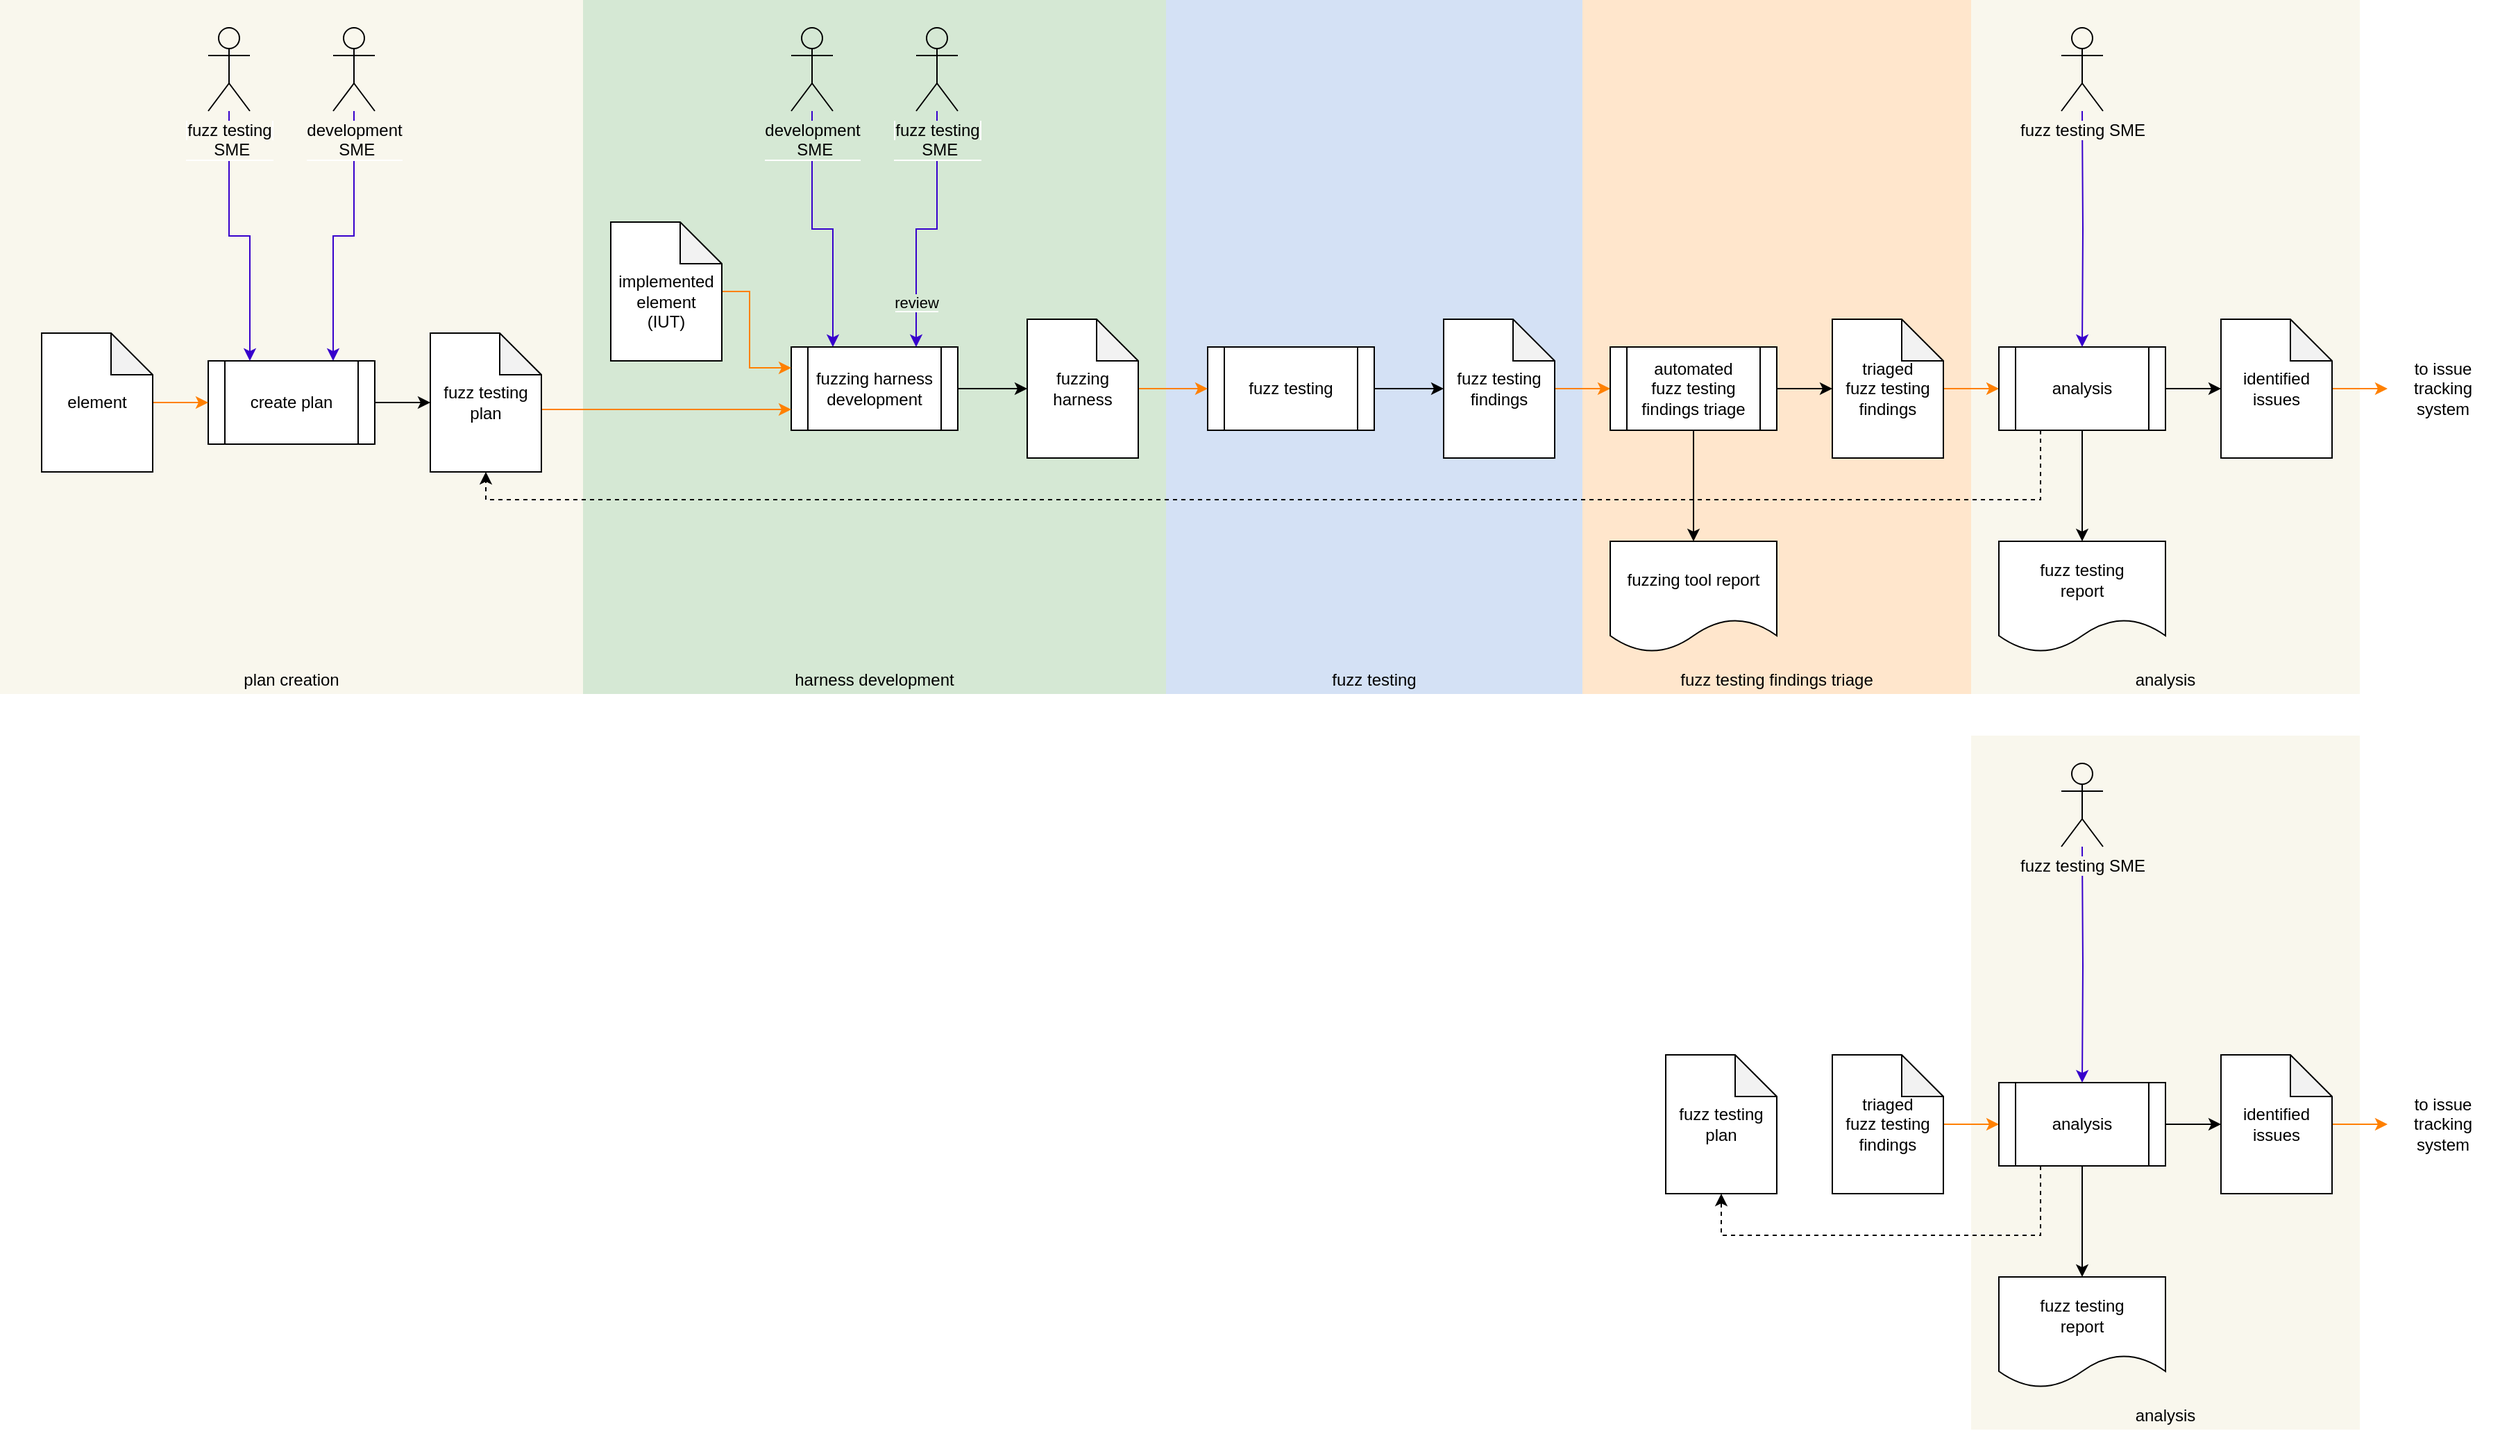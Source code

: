 <mxfile version="14.5.1" type="device"><diagram id="sruLN3PUJWMz3BnSayqV" name="Page-1"><mxGraphModel dx="2362" dy="997" grid="1" gridSize="10" guides="1" tooltips="1" connect="1" arrows="1" fold="1" page="0" pageScale="1" pageWidth="850" pageHeight="1100" math="0" shadow="0"><root><mxCell id="0"/><mxCell id="1" parent="0"/><mxCell id="FuDUbxEJtEDNTxD3qOSY-1" value="" style="rounded=0;whiteSpace=wrap;html=1;strokeColor=none;fillColor=#F9F7ED;" parent="1" vertex="1"><mxGeometry x="1120" y="110" width="280" height="500" as="geometry"/></mxCell><mxCell id="J01uXUBwh0j1N3b9HebX-11" value="" style="rounded=0;whiteSpace=wrap;html=1;strokeColor=none;fillColor=#FFE6CC;" parent="1" vertex="1"><mxGeometry x="840" y="110" width="280" height="500" as="geometry"/></mxCell><mxCell id="J01uXUBwh0j1N3b9HebX-4" value="" style="rounded=0;whiteSpace=wrap;html=1;strokeColor=none;fillColor=#D5E8D4;" parent="1" vertex="1"><mxGeometry x="120" y="110" width="420" height="500" as="geometry"/></mxCell><mxCell id="J01uXUBwh0j1N3b9HebX-5" value="" style="rounded=0;whiteSpace=wrap;html=1;strokeColor=none;fillColor=#F9F7ED;" parent="1" vertex="1"><mxGeometry x="-300" y="110" width="420" height="500" as="geometry"/></mxCell><mxCell id="J01uXUBwh0j1N3b9HebX-6" value="" style="rounded=0;whiteSpace=wrap;html=1;strokeColor=none;fillColor=#D4E1F5;" parent="1" vertex="1"><mxGeometry x="540" y="110" width="300" height="500" as="geometry"/></mxCell><mxCell id="db3MNwc5aLGeDNZlsfTl-1" value="fuzzing tool report" style="shape=document;whiteSpace=wrap;html=1;boundedLbl=1;" parent="1" vertex="1"><mxGeometry x="860" y="500" width="120" height="80" as="geometry"/></mxCell><mxCell id="db3MNwc5aLGeDNZlsfTl-3" style="edgeStyle=orthogonalEdgeStyle;rounded=0;orthogonalLoop=1;jettySize=auto;html=1;entryX=0;entryY=0.5;entryDx=0;entryDy=0;entryPerimeter=0;" parent="1" source="db3MNwc5aLGeDNZlsfTl-4" target="db3MNwc5aLGeDNZlsfTl-20" edge="1"><mxGeometry relative="1" as="geometry"/></mxCell><mxCell id="db3MNwc5aLGeDNZlsfTl-4" value="fuzz testing" style="shape=process;whiteSpace=wrap;html=1;backgroundOutline=1;" parent="1" vertex="1"><mxGeometry x="570" y="360" width="120" height="60" as="geometry"/></mxCell><mxCell id="db3MNwc5aLGeDNZlsfTl-8" value="&lt;span style=&quot;background-color: rgb(213 , 232 , 212)&quot;&gt;review&lt;/span&gt;" style="edgeStyle=orthogonalEdgeStyle;rounded=0;orthogonalLoop=1;jettySize=auto;html=1;entryX=0.75;entryY=0;entryDx=0;entryDy=0;fillColor=#6a00ff;strokeColor=#3700CC;" parent="1" source="db3MNwc5aLGeDNZlsfTl-11" target="db3MNwc5aLGeDNZlsfTl-44" edge="1"><mxGeometry x="0.647" relative="1" as="geometry"><mxPoint x="200" y="320" as="targetPoint"/><mxPoint as="offset"/></mxGeometry></mxCell><mxCell id="db3MNwc5aLGeDNZlsfTl-11" value="&lt;span style=&quot;background-color: rgb(213 , 232 , 212)&quot;&gt;fuzz testing&lt;br&gt;&amp;nbsp; &amp;nbsp; &amp;nbsp; SME&amp;nbsp; &amp;nbsp; &amp;nbsp;&lt;/span&gt;" style="shape=umlActor;verticalLabelPosition=bottom;labelBackgroundColor=#ffffff;verticalAlign=top;html=1;outlineConnect=0;fillColor=#D5E8D4;" parent="1" vertex="1"><mxGeometry x="360" y="130" width="30" height="60" as="geometry"/></mxCell><mxCell id="db3MNwc5aLGeDNZlsfTl-14" style="edgeStyle=orthogonalEdgeStyle;rounded=0;orthogonalLoop=1;jettySize=auto;html=1;entryX=0.75;entryY=0;entryDx=0;entryDy=0;fillColor=#6a00ff;strokeColor=#3700CC;" parent="1" source="db3MNwc5aLGeDNZlsfTl-16" target="nybjT4ldwQi0A67VOP-T-1" edge="1"><mxGeometry relative="1" as="geometry"/></mxCell><mxCell id="nybjT4ldwQi0A67VOP-T-10" style="edgeStyle=orthogonalEdgeStyle;rounded=0;orthogonalLoop=1;jettySize=auto;html=1;entryX=0.25;entryY=0;entryDx=0;entryDy=0;fillColor=#6a00ff;strokeColor=#3700CC;" parent="1" source="HSl_SUpsq8d0pROCYwK8-3" target="db3MNwc5aLGeDNZlsfTl-44" edge="1"><mxGeometry relative="1" as="geometry"/></mxCell><mxCell id="db3MNwc5aLGeDNZlsfTl-16" value="&lt;span style=&quot;background-color: rgb(249 , 247 , 237)&quot;&gt;development&lt;br&gt;&amp;nbsp; &amp;nbsp; &amp;nbsp; &amp;nbsp;SME&amp;nbsp; &amp;nbsp; &amp;nbsp;&amp;nbsp;&lt;/span&gt;" style="shape=umlActor;verticalLabelPosition=bottom;labelBackgroundColor=#ffffff;verticalAlign=top;html=1;outlineConnect=0;fillColor=none;" parent="1" vertex="1"><mxGeometry x="-60" y="130" width="30" height="60" as="geometry"/></mxCell><mxCell id="db3MNwc5aLGeDNZlsfTl-17" style="edgeStyle=orthogonalEdgeStyle;rounded=0;orthogonalLoop=1;jettySize=auto;html=1;entryX=0;entryY=0.5;entryDx=0;entryDy=0;strokeColor=#FF8000;" parent="1" source="db3MNwc5aLGeDNZlsfTl-18" target="db3MNwc5aLGeDNZlsfTl-4" edge="1"><mxGeometry relative="1" as="geometry"/></mxCell><mxCell id="db3MNwc5aLGeDNZlsfTl-18" value="fuzzing harness" style="shape=note;whiteSpace=wrap;html=1;backgroundOutline=1;darkOpacity=0.05;" parent="1" vertex="1"><mxGeometry x="440" y="340" width="80" height="100" as="geometry"/></mxCell><mxCell id="db3MNwc5aLGeDNZlsfTl-19" style="edgeStyle=orthogonalEdgeStyle;rounded=0;orthogonalLoop=1;jettySize=auto;html=1;entryX=0;entryY=0.5;entryDx=0;entryDy=0;strokeColor=#FF8000;" parent="1" source="db3MNwc5aLGeDNZlsfTl-20" target="db3MNwc5aLGeDNZlsfTl-24" edge="1"><mxGeometry relative="1" as="geometry"/></mxCell><mxCell id="db3MNwc5aLGeDNZlsfTl-20" value="fuzz testing findings" style="shape=note;whiteSpace=wrap;html=1;backgroundOutline=1;darkOpacity=0.05;" parent="1" vertex="1"><mxGeometry x="740" y="340" width="80" height="100" as="geometry"/></mxCell><mxCell id="db3MNwc5aLGeDNZlsfTl-21" style="edgeStyle=orthogonalEdgeStyle;rounded=0;orthogonalLoop=1;jettySize=auto;html=1;entryX=0;entryY=0.5;entryDx=0;entryDy=0;entryPerimeter=0;" parent="1" source="db3MNwc5aLGeDNZlsfTl-24" target="db3MNwc5aLGeDNZlsfTl-26" edge="1"><mxGeometry relative="1" as="geometry"/></mxCell><mxCell id="db3MNwc5aLGeDNZlsfTl-22" style="edgeStyle=orthogonalEdgeStyle;rounded=0;orthogonalLoop=1;jettySize=auto;html=1;entryX=0.5;entryY=0;entryDx=0;entryDy=0;exitX=0.5;exitY=1;exitDx=0;exitDy=0;" parent="1" source="db3MNwc5aLGeDNZlsfTl-24" target="db3MNwc5aLGeDNZlsfTl-1" edge="1"><mxGeometry relative="1" as="geometry"/></mxCell><mxCell id="db3MNwc5aLGeDNZlsfTl-24" value="automated&lt;br&gt;fuzz testing findings triage" style="shape=process;whiteSpace=wrap;html=1;backgroundOutline=1;" parent="1" vertex="1"><mxGeometry x="860" y="360" width="120" height="60" as="geometry"/></mxCell><mxCell id="db3MNwc5aLGeDNZlsfTl-25" style="edgeStyle=orthogonalEdgeStyle;rounded=0;orthogonalLoop=1;jettySize=auto;html=1;entryX=0;entryY=0.5;entryDx=0;entryDy=0;strokeColor=#FF8000;" parent="1" source="db3MNwc5aLGeDNZlsfTl-26" target="db3MNwc5aLGeDNZlsfTl-37" edge="1"><mxGeometry relative="1" as="geometry"><mxPoint x="1140" y="390" as="targetPoint"/></mxGeometry></mxCell><mxCell id="db3MNwc5aLGeDNZlsfTl-26" value="triaged&lt;br&gt;fuzz testing&lt;br&gt;findings" style="shape=note;whiteSpace=wrap;html=1;backgroundOutline=1;darkOpacity=0.05;" parent="1" vertex="1"><mxGeometry x="1020" y="340" width="80" height="100" as="geometry"/></mxCell><mxCell id="db3MNwc5aLGeDNZlsfTl-34" style="edgeStyle=orthogonalEdgeStyle;rounded=0;orthogonalLoop=1;jettySize=auto;html=1;entryX=0;entryY=0.5;entryDx=0;entryDy=0;entryPerimeter=0;" parent="1" source="db3MNwc5aLGeDNZlsfTl-37" target="db3MNwc5aLGeDNZlsfTl-39" edge="1"><mxGeometry relative="1" as="geometry"/></mxCell><mxCell id="db3MNwc5aLGeDNZlsfTl-35" style="edgeStyle=orthogonalEdgeStyle;rounded=0;orthogonalLoop=1;jettySize=auto;html=1;entryX=0.5;entryY=0;entryDx=0;entryDy=0;" parent="1" source="db3MNwc5aLGeDNZlsfTl-37" target="db3MNwc5aLGeDNZlsfTl-40" edge="1"><mxGeometry relative="1" as="geometry"/></mxCell><mxCell id="nybjT4ldwQi0A67VOP-T-7" style="edgeStyle=orthogonalEdgeStyle;rounded=0;orthogonalLoop=1;jettySize=auto;html=1;exitX=0.25;exitY=1;exitDx=0;exitDy=0;entryX=0.5;entryY=1;entryDx=0;entryDy=0;entryPerimeter=0;dashed=1;" parent="1" source="db3MNwc5aLGeDNZlsfTl-37" target="nybjT4ldwQi0A67VOP-T-2" edge="1"><mxGeometry relative="1" as="geometry"><mxPoint x="180" y="450" as="targetPoint"/><Array as="points"><mxPoint x="1170" y="470"/><mxPoint x="50" y="470"/></Array></mxGeometry></mxCell><mxCell id="db3MNwc5aLGeDNZlsfTl-37" value="analysis" style="shape=process;whiteSpace=wrap;html=1;backgroundOutline=1;" parent="1" vertex="1"><mxGeometry x="1140" y="360" width="120" height="60" as="geometry"/></mxCell><mxCell id="db3MNwc5aLGeDNZlsfTl-38" style="edgeStyle=orthogonalEdgeStyle;rounded=0;orthogonalLoop=1;jettySize=auto;html=1;strokeColor=#FF8000;" parent="1" source="db3MNwc5aLGeDNZlsfTl-39" target="db3MNwc5aLGeDNZlsfTl-45" edge="1"><mxGeometry relative="1" as="geometry"><mxPoint x="1420" y="390" as="targetPoint"/></mxGeometry></mxCell><mxCell id="db3MNwc5aLGeDNZlsfTl-39" value="identified issues" style="shape=note;whiteSpace=wrap;html=1;backgroundOutline=1;darkOpacity=0.05;" parent="1" vertex="1"><mxGeometry x="1300" y="340" width="80" height="100" as="geometry"/></mxCell><mxCell id="db3MNwc5aLGeDNZlsfTl-40" value="fuzz testing &lt;br&gt;report" style="shape=document;whiteSpace=wrap;html=1;boundedLbl=1;" parent="1" vertex="1"><mxGeometry x="1140" y="500" width="120" height="80" as="geometry"/></mxCell><mxCell id="db3MNwc5aLGeDNZlsfTl-43" style="edgeStyle=orthogonalEdgeStyle;rounded=0;orthogonalLoop=1;jettySize=auto;html=1;entryX=0;entryY=0.5;entryDx=0;entryDy=0;entryPerimeter=0;" parent="1" source="db3MNwc5aLGeDNZlsfTl-44" target="db3MNwc5aLGeDNZlsfTl-18" edge="1"><mxGeometry relative="1" as="geometry"/></mxCell><mxCell id="db3MNwc5aLGeDNZlsfTl-44" value="fuzzing harness&lt;br&gt;development" style="shape=process;whiteSpace=wrap;html=1;backgroundOutline=1;" parent="1" vertex="1"><mxGeometry x="270" y="360" width="120" height="60" as="geometry"/></mxCell><mxCell id="db3MNwc5aLGeDNZlsfTl-45" value="to issue tracking system" style="text;html=1;strokeColor=none;fillColor=none;align=center;verticalAlign=middle;whiteSpace=wrap;rounded=0;" parent="1" vertex="1"><mxGeometry x="1420" y="350" width="80" height="80" as="geometry"/></mxCell><mxCell id="db3MNwc5aLGeDNZlsfTl-46" style="edgeStyle=orthogonalEdgeStyle;rounded=0;orthogonalLoop=1;jettySize=auto;html=1;entryX=0.5;entryY=0;entryDx=0;entryDy=0;fillColor=#6a00ff;strokeColor=#3700CC;" parent="1" target="db3MNwc5aLGeDNZlsfTl-37" edge="1"><mxGeometry relative="1" as="geometry"><mxPoint x="1200" y="190" as="sourcePoint"/></mxGeometry></mxCell><mxCell id="nybjT4ldwQi0A67VOP-T-4" style="edgeStyle=orthogonalEdgeStyle;rounded=0;orthogonalLoop=1;jettySize=auto;html=1;exitX=1;exitY=0.5;exitDx=0;exitDy=0;entryX=0;entryY=0.5;entryDx=0;entryDy=0;entryPerimeter=0;" parent="1" source="nybjT4ldwQi0A67VOP-T-1" target="nybjT4ldwQi0A67VOP-T-2" edge="1"><mxGeometry relative="1" as="geometry"/></mxCell><mxCell id="nybjT4ldwQi0A67VOP-T-1" value="create plan" style="shape=process;whiteSpace=wrap;html=1;backgroundOutline=1;" parent="1" vertex="1"><mxGeometry x="-150" y="370" width="120" height="60" as="geometry"/></mxCell><mxCell id="J01uXUBwh0j1N3b9HebX-18" style="edgeStyle=orthogonalEdgeStyle;rounded=0;orthogonalLoop=1;jettySize=auto;html=1;entryX=0;entryY=0.75;entryDx=0;entryDy=0;strokeColor=#FF8000;" parent="1" source="nybjT4ldwQi0A67VOP-T-2" target="db3MNwc5aLGeDNZlsfTl-44" edge="1"><mxGeometry relative="1" as="geometry"><Array as="points"><mxPoint x="170" y="405"/><mxPoint x="170" y="405"/></Array></mxGeometry></mxCell><mxCell id="nybjT4ldwQi0A67VOP-T-2" value="fuzz testing plan" style="shape=note;whiteSpace=wrap;html=1;backgroundOutline=1;darkOpacity=0.05;" parent="1" vertex="1"><mxGeometry x="10" y="350" width="80" height="100" as="geometry"/></mxCell><mxCell id="nybjT4ldwQi0A67VOP-T-6" style="edgeStyle=orthogonalEdgeStyle;rounded=0;orthogonalLoop=1;jettySize=auto;html=1;entryX=0.25;entryY=0;entryDx=0;entryDy=0;fillColor=#6a00ff;strokeColor=#3700CC;" parent="1" source="HSl_SUpsq8d0pROCYwK8-1" target="nybjT4ldwQi0A67VOP-T-1" edge="1"><mxGeometry relative="1" as="geometry"><mxPoint x="-120" y="190" as="sourcePoint"/></mxGeometry></mxCell><mxCell id="J01uXUBwh0j1N3b9HebX-7" value="harness development" style="text;html=1;strokeColor=none;fillColor=none;align=center;verticalAlign=middle;whiteSpace=wrap;rounded=0;" parent="1" vertex="1"><mxGeometry x="120" y="590" width="420" height="20" as="geometry"/></mxCell><mxCell id="J01uXUBwh0j1N3b9HebX-8" value="fuzz testing" style="text;html=1;strokeColor=none;fillColor=none;align=center;verticalAlign=middle;whiteSpace=wrap;rounded=0;" parent="1" vertex="1"><mxGeometry x="540" y="590" width="300" height="20" as="geometry"/></mxCell><mxCell id="J01uXUBwh0j1N3b9HebX-9" value="plan creation" style="text;html=1;strokeColor=none;fillColor=none;align=center;verticalAlign=middle;whiteSpace=wrap;rounded=0;" parent="1" vertex="1"><mxGeometry x="-300" y="590" width="420" height="20" as="geometry"/></mxCell><mxCell id="J01uXUBwh0j1N3b9HebX-13" value="analysis" style="text;html=1;strokeColor=none;fillColor=none;align=center;verticalAlign=middle;whiteSpace=wrap;rounded=0;" parent="1" vertex="1"><mxGeometry x="1120" y="590" width="280" height="20" as="geometry"/></mxCell><mxCell id="J01uXUBwh0j1N3b9HebX-17" style="edgeStyle=orthogonalEdgeStyle;rounded=0;orthogonalLoop=1;jettySize=auto;html=1;entryX=0;entryY=0.25;entryDx=0;entryDy=0;strokeColor=#FF8000;" parent="1" source="J01uXUBwh0j1N3b9HebX-14" target="db3MNwc5aLGeDNZlsfTl-44" edge="1"><mxGeometry relative="1" as="geometry"><Array as="points"><mxPoint x="240" y="320"/><mxPoint x="240" y="375"/></Array></mxGeometry></mxCell><mxCell id="J01uXUBwh0j1N3b9HebX-14" value="&lt;br&gt;implemented element&lt;br&gt;(IUT)" style="shape=note;whiteSpace=wrap;html=1;backgroundOutline=1;darkOpacity=0.05;" parent="1" vertex="1"><mxGeometry x="140" y="270" width="80" height="100" as="geometry"/></mxCell><mxCell id="HSl_SUpsq8d0pROCYwK8-1" value="&lt;span style=&quot;background-color: rgb(249 , 247 , 237)&quot;&gt;fuzz testing&lt;br&gt;&amp;nbsp; &amp;nbsp; &amp;nbsp; SME&amp;nbsp; &amp;nbsp; &amp;nbsp;&lt;/span&gt;" style="shape=umlActor;verticalLabelPosition=bottom;labelBackgroundColor=#ffffff;verticalAlign=top;html=1;outlineConnect=0;fillColor=none;" parent="1" vertex="1"><mxGeometry x="-150" y="130" width="30" height="60" as="geometry"/></mxCell><mxCell id="HSl_SUpsq8d0pROCYwK8-2" value="&lt;span style=&quot;background-color: rgb(249 , 247 , 237)&quot;&gt;fuzz testing SME&lt;/span&gt;" style="shape=umlActor;verticalLabelPosition=bottom;labelBackgroundColor=#ffffff;verticalAlign=top;html=1;outlineConnect=0;fillColor=none;" parent="1" vertex="1"><mxGeometry x="1185" y="130" width="30" height="60" as="geometry"/></mxCell><mxCell id="HSl_SUpsq8d0pROCYwK8-3" value="&lt;span style=&quot;background-color: rgb(213 , 232 , 212)&quot;&gt;development&lt;br&gt;&amp;nbsp; &amp;nbsp; &amp;nbsp; &amp;nbsp;SME&amp;nbsp; &amp;nbsp; &amp;nbsp;&amp;nbsp;&lt;/span&gt;" style="shape=umlActor;verticalLabelPosition=bottom;labelBackgroundColor=#ffffff;verticalAlign=top;html=1;outlineConnect=0;fillColor=none;" parent="1" vertex="1"><mxGeometry x="270" y="130" width="30" height="60" as="geometry"/></mxCell><mxCell id="HSl_SUpsq8d0pROCYwK8-5" value="" style="rounded=0;whiteSpace=wrap;html=1;strokeColor=none;fillColor=#F9F7ED;" parent="1" vertex="1"><mxGeometry x="1120" y="640" width="280" height="500" as="geometry"/></mxCell><mxCell id="HSl_SUpsq8d0pROCYwK8-6" style="edgeStyle=orthogonalEdgeStyle;rounded=0;orthogonalLoop=1;jettySize=auto;html=1;entryX=0;entryY=0.5;entryDx=0;entryDy=0;strokeColor=#FF8000;exitX=1;exitY=0.5;exitDx=0;exitDy=0;exitPerimeter=0;" parent="1" source="HSl_SUpsq8d0pROCYwK8-19" target="HSl_SUpsq8d0pROCYwK8-9" edge="1"><mxGeometry relative="1" as="geometry"><mxPoint x="1140" y="920" as="targetPoint"/><mxPoint x="1100" y="920" as="sourcePoint"/></mxGeometry></mxCell><mxCell id="HSl_SUpsq8d0pROCYwK8-7" style="edgeStyle=orthogonalEdgeStyle;rounded=0;orthogonalLoop=1;jettySize=auto;html=1;entryX=0;entryY=0.5;entryDx=0;entryDy=0;entryPerimeter=0;" parent="1" source="HSl_SUpsq8d0pROCYwK8-9" target="HSl_SUpsq8d0pROCYwK8-11" edge="1"><mxGeometry relative="1" as="geometry"/></mxCell><mxCell id="HSl_SUpsq8d0pROCYwK8-8" style="edgeStyle=orthogonalEdgeStyle;rounded=0;orthogonalLoop=1;jettySize=auto;html=1;entryX=0.5;entryY=0;entryDx=0;entryDy=0;" parent="1" source="HSl_SUpsq8d0pROCYwK8-9" target="HSl_SUpsq8d0pROCYwK8-12" edge="1"><mxGeometry relative="1" as="geometry"/></mxCell><mxCell id="HSl_SUpsq8d0pROCYwK8-9" value="analysis" style="shape=process;whiteSpace=wrap;html=1;backgroundOutline=1;" parent="1" vertex="1"><mxGeometry x="1140" y="890" width="120" height="60" as="geometry"/></mxCell><mxCell id="HSl_SUpsq8d0pROCYwK8-10" style="edgeStyle=orthogonalEdgeStyle;rounded=0;orthogonalLoop=1;jettySize=auto;html=1;strokeColor=#FF8000;" parent="1" source="HSl_SUpsq8d0pROCYwK8-11" target="HSl_SUpsq8d0pROCYwK8-13" edge="1"><mxGeometry relative="1" as="geometry"><mxPoint x="1420" y="920" as="targetPoint"/></mxGeometry></mxCell><mxCell id="HSl_SUpsq8d0pROCYwK8-11" value="identified issues" style="shape=note;whiteSpace=wrap;html=1;backgroundOutline=1;darkOpacity=0.05;" parent="1" vertex="1"><mxGeometry x="1300" y="870" width="80" height="100" as="geometry"/></mxCell><mxCell id="HSl_SUpsq8d0pROCYwK8-12" value="fuzz testing &lt;br&gt;report" style="shape=document;whiteSpace=wrap;html=1;boundedLbl=1;" parent="1" vertex="1"><mxGeometry x="1140" y="1030" width="120" height="80" as="geometry"/></mxCell><mxCell id="HSl_SUpsq8d0pROCYwK8-13" value="to issue tracking system" style="text;html=1;strokeColor=none;fillColor=none;align=center;verticalAlign=middle;whiteSpace=wrap;rounded=0;" parent="1" vertex="1"><mxGeometry x="1420" y="880" width="80" height="80" as="geometry"/></mxCell><mxCell id="HSl_SUpsq8d0pROCYwK8-14" style="edgeStyle=orthogonalEdgeStyle;rounded=0;orthogonalLoop=1;jettySize=auto;html=1;entryX=0.5;entryY=0;entryDx=0;entryDy=0;fillColor=#6a00ff;strokeColor=#3700CC;" parent="1" target="HSl_SUpsq8d0pROCYwK8-9" edge="1"><mxGeometry relative="1" as="geometry"><mxPoint x="1200" y="720" as="sourcePoint"/></mxGeometry></mxCell><mxCell id="HSl_SUpsq8d0pROCYwK8-15" value="analysis" style="text;html=1;strokeColor=none;fillColor=none;align=center;verticalAlign=middle;whiteSpace=wrap;rounded=0;" parent="1" vertex="1"><mxGeometry x="1120" y="1120" width="280" height="20" as="geometry"/></mxCell><mxCell id="HSl_SUpsq8d0pROCYwK8-16" value="&lt;span style=&quot;background-color: rgb(249 , 247 , 237)&quot;&gt;fuzz testing SME&lt;/span&gt;" style="shape=umlActor;verticalLabelPosition=bottom;labelBackgroundColor=#ffffff;verticalAlign=top;html=1;outlineConnect=0;fillColor=none;" parent="1" vertex="1"><mxGeometry x="1185" y="660" width="30" height="60" as="geometry"/></mxCell><mxCell id="HSl_SUpsq8d0pROCYwK8-17" value="fuzz testing plan" style="shape=note;whiteSpace=wrap;html=1;backgroundOutline=1;darkOpacity=0.05;" parent="1" vertex="1"><mxGeometry x="900" y="870" width="80" height="100" as="geometry"/></mxCell><mxCell id="HSl_SUpsq8d0pROCYwK8-18" style="edgeStyle=orthogonalEdgeStyle;rounded=0;orthogonalLoop=1;jettySize=auto;html=1;exitX=0.25;exitY=1;exitDx=0;exitDy=0;entryX=0.5;entryY=1;entryDx=0;entryDy=0;entryPerimeter=0;dashed=1;" parent="1" source="HSl_SUpsq8d0pROCYwK8-9" target="HSl_SUpsq8d0pROCYwK8-17" edge="1"><mxGeometry relative="1" as="geometry"><mxPoint x="180" y="980" as="targetPoint"/><Array as="points"><mxPoint x="1170" y="1000"/><mxPoint x="940" y="1000"/></Array></mxGeometry></mxCell><mxCell id="HSl_SUpsq8d0pROCYwK8-19" value="triaged&lt;br&gt;fuzz testing&lt;br&gt;findings" style="shape=note;whiteSpace=wrap;html=1;backgroundOutline=1;darkOpacity=0.05;" parent="1" vertex="1"><mxGeometry x="1020" y="870" width="80" height="100" as="geometry"/></mxCell><mxCell id="FuDUbxEJtEDNTxD3qOSY-2" value="fuzz testing findings triage" style="text;html=1;strokeColor=none;fillColor=none;align=center;verticalAlign=middle;whiteSpace=wrap;rounded=0;" parent="1" vertex="1"><mxGeometry x="840" y="590" width="280" height="20" as="geometry"/></mxCell><mxCell id="Rzz0dQ2RD_IMU0qazmal-2" style="edgeStyle=orthogonalEdgeStyle;rounded=0;orthogonalLoop=1;jettySize=auto;html=1;entryX=0;entryY=0.5;entryDx=0;entryDy=0;strokeColor=#FF8000;" edge="1" parent="1" source="Rzz0dQ2RD_IMU0qazmal-1" target="nybjT4ldwQi0A67VOP-T-1"><mxGeometry relative="1" as="geometry"/></mxCell><mxCell id="Rzz0dQ2RD_IMU0qazmal-1" value="element" style="shape=note;whiteSpace=wrap;html=1;backgroundOutline=1;darkOpacity=0.05;" vertex="1" parent="1"><mxGeometry x="-270" y="350" width="80" height="100" as="geometry"/></mxCell></root></mxGraphModel></diagram></mxfile>